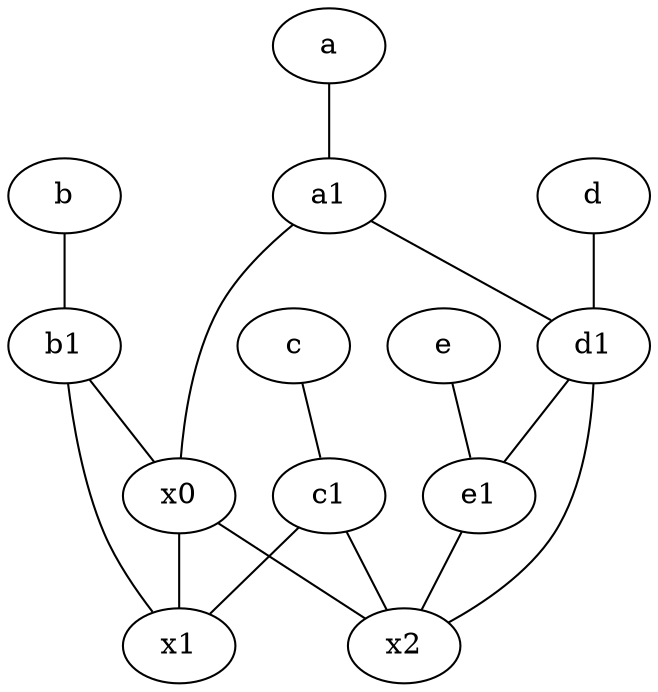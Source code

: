 graph {
	node [labelfontsize=50]
	c [labelfontsize=50 pos="4.5,2!"]
	b1 [labelfontsize=50 pos="9,4!"]
	x1 [labelfontsize=50]
	a1 [labelfontsize=50 pos="8,3!"]
	b [labelfontsize=50 pos="10,4!"]
	c1 [labelfontsize=50 pos="4.5,3!"]
	e1 [labelfontsize=50 pos="7,7!"]
	x2 [labelfontsize=50]
	d1 [labelfontsize=50 pos="3,5!"]
	a [labelfontsize=50 pos="8,2!"]
	e [labelfontsize=50 pos="7,9!"]
	d [labelfontsize=50 pos="2,5!"]
	x0 [labelfontsize=50]
	c1 -- x1
	b1 -- x0
	x0 -- x2
	d1 -- x2
	d1 -- e1
	c -- c1
	x0 -- x1
	e1 -- x2
	a1 -- d1
	e -- e1
	b1 -- x1
	a -- a1
	a1 -- x0
	d -- d1
	c1 -- x2
	b -- b1
}
